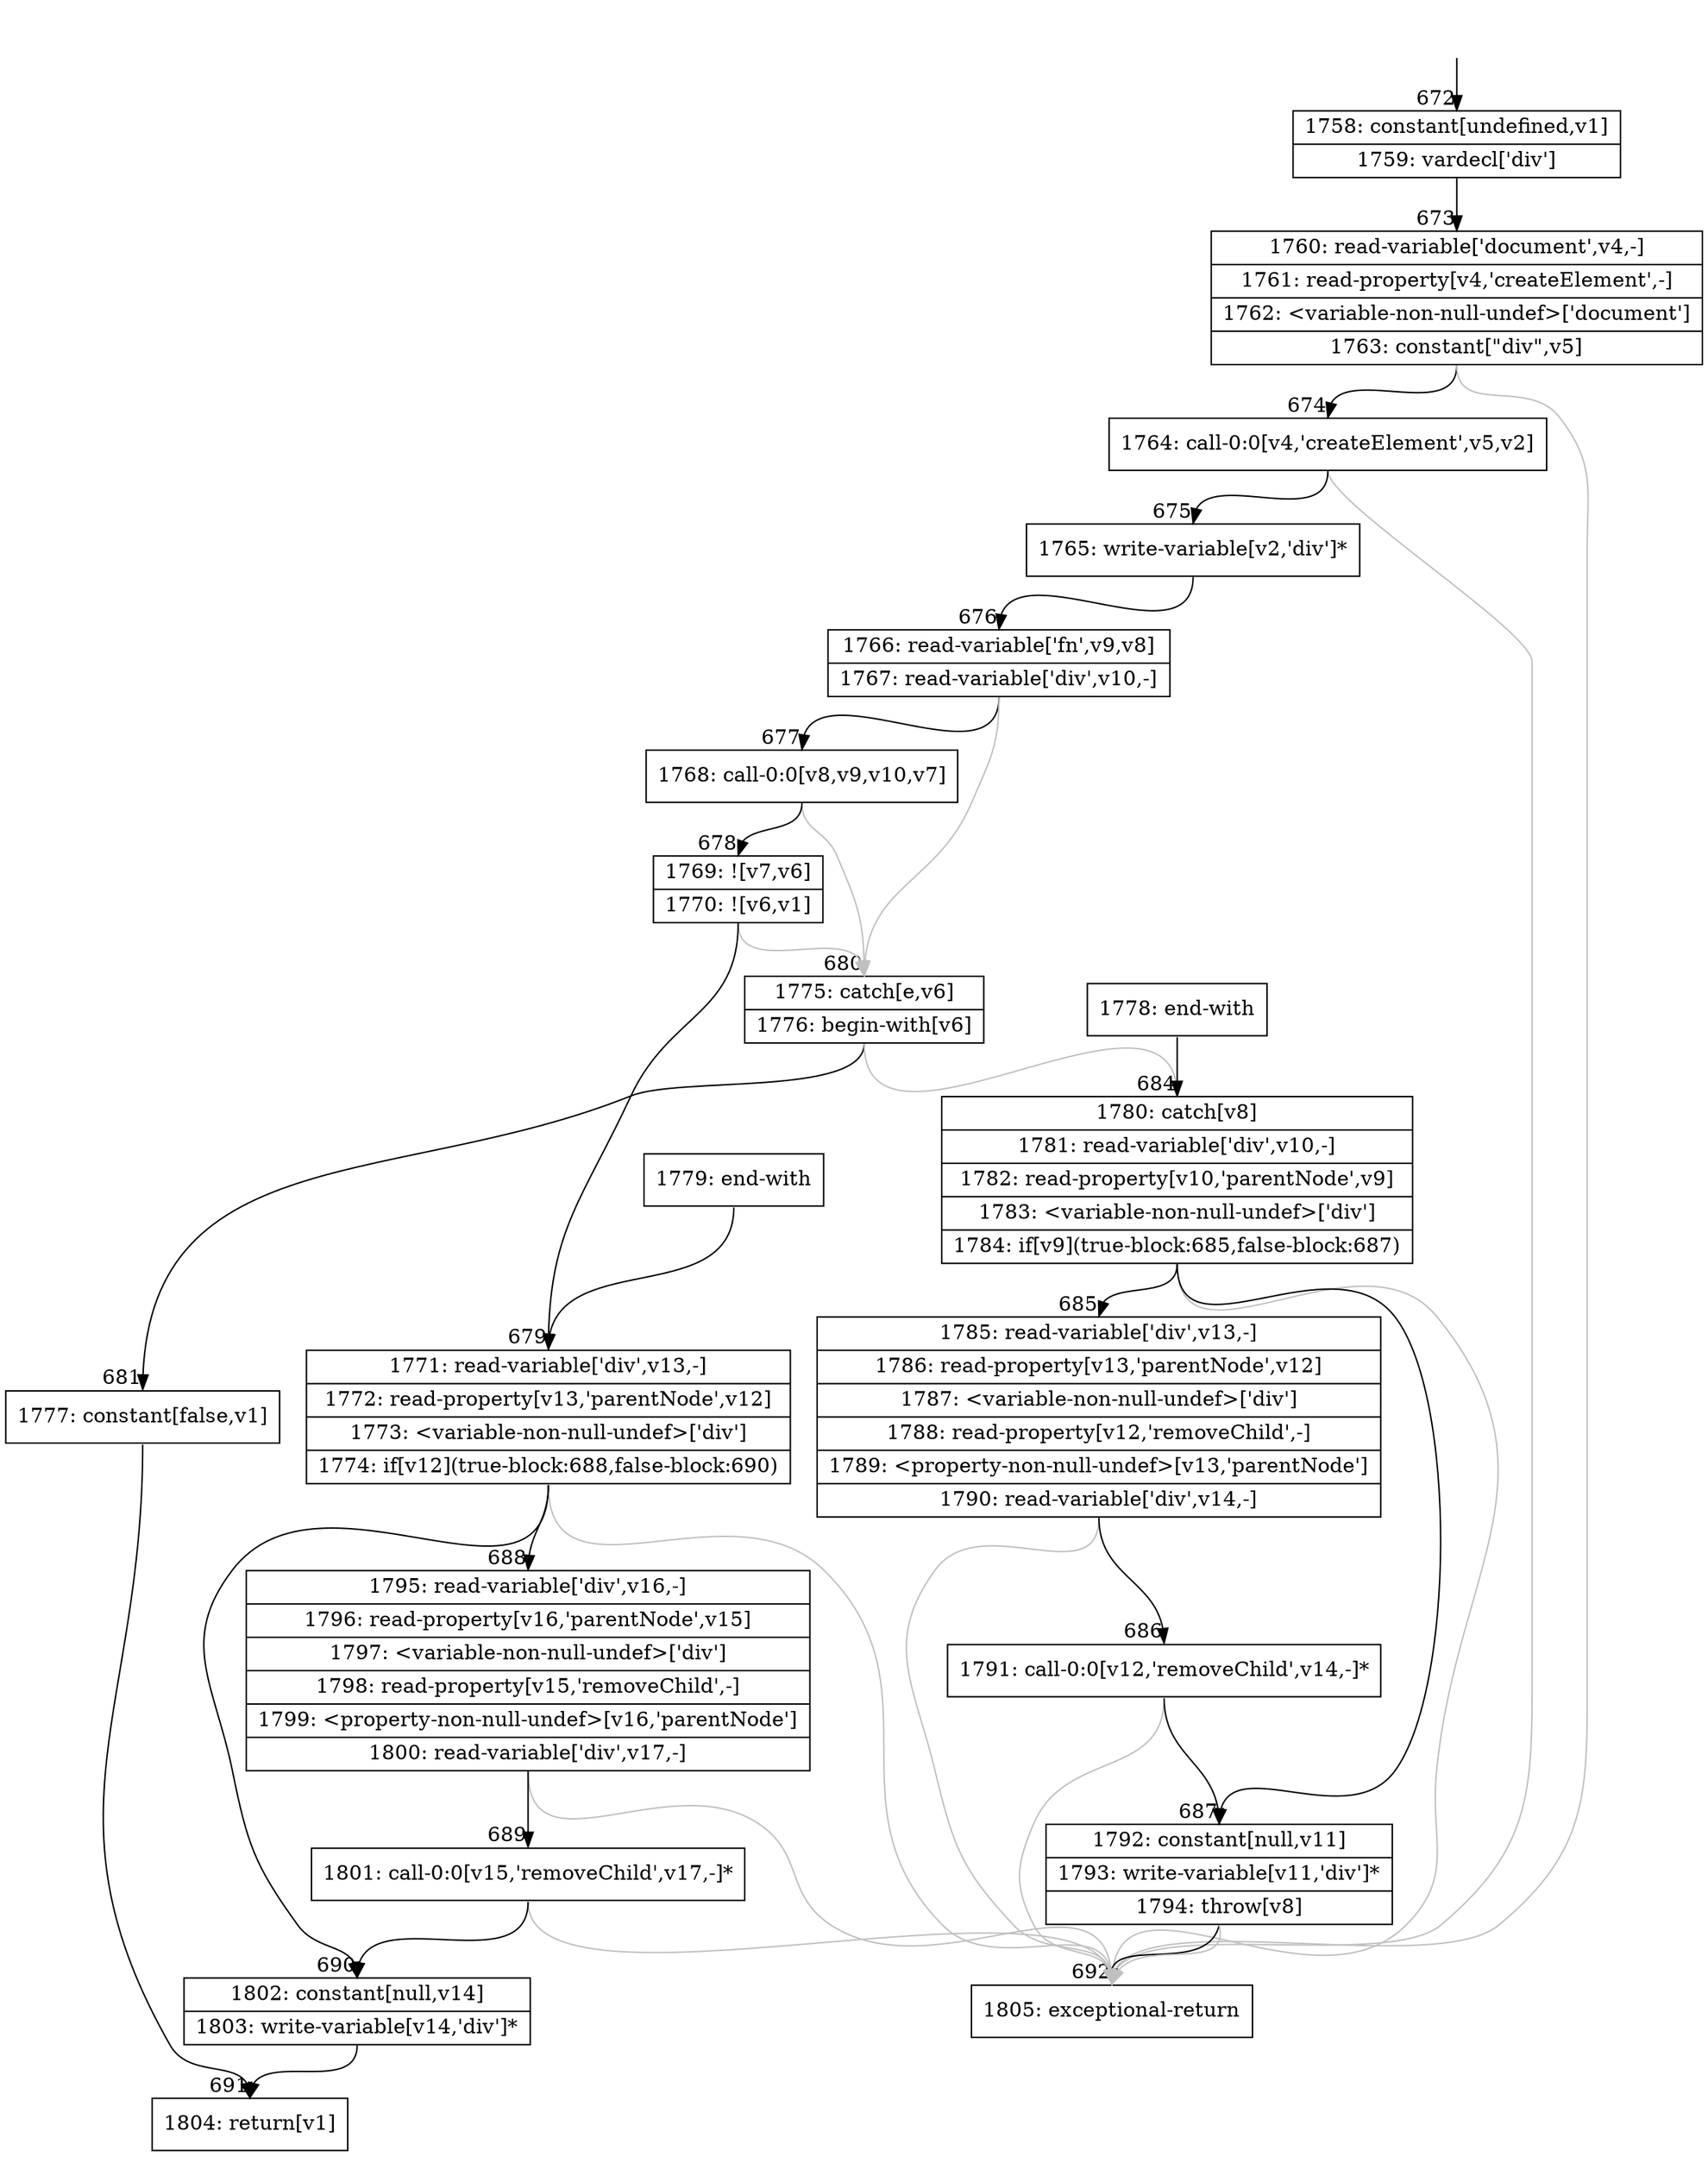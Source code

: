 digraph {
rankdir="TD"
BB_entry54[shape=none,label=""];
BB_entry54 -> BB672 [tailport=s, headport=n, headlabel="    672"]
BB672 [shape=record label="{1758: constant[undefined,v1]|1759: vardecl['div']}" ] 
BB672 -> BB673 [tailport=s, headport=n, headlabel="      673"]
BB673 [shape=record label="{1760: read-variable['document',v4,-]|1761: read-property[v4,'createElement',-]|1762: \<variable-non-null-undef\>['document']|1763: constant[\"div\",v5]}" ] 
BB673 -> BB674 [tailport=s, headport=n, headlabel="      674"]
BB673 -> BB692 [tailport=s, headport=n, color=gray, headlabel="      692"]
BB674 [shape=record label="{1764: call-0:0[v4,'createElement',v5,v2]}" ] 
BB674 -> BB675 [tailport=s, headport=n, headlabel="      675"]
BB674 -> BB692 [tailport=s, headport=n, color=gray]
BB675 [shape=record label="{1765: write-variable[v2,'div']*}" ] 
BB675 -> BB676 [tailport=s, headport=n, headlabel="      676"]
BB676 [shape=record label="{1766: read-variable['fn',v9,v8]|1767: read-variable['div',v10,-]}" ] 
BB676 -> BB677 [tailport=s, headport=n, headlabel="      677"]
BB676 -> BB680 [tailport=s, headport=n, color=gray, headlabel="      680"]
BB677 [shape=record label="{1768: call-0:0[v8,v9,v10,v7]}" ] 
BB677 -> BB678 [tailport=s, headport=n, headlabel="      678"]
BB677 -> BB680 [tailport=s, headport=n, color=gray]
BB678 [shape=record label="{1769: ![v7,v6]|1770: ![v6,v1]}" ] 
BB678 -> BB679 [tailport=s, headport=n, headlabel="      679"]
BB678 -> BB680 [tailport=s, headport=n, color=gray]
BB679 [shape=record label="{1771: read-variable['div',v13,-]|1772: read-property[v13,'parentNode',v12]|1773: \<variable-non-null-undef\>['div']|1774: if[v12](true-block:688,false-block:690)}" ] 
BB679 -> BB688 [tailport=s, headport=n, headlabel="      688"]
BB679 -> BB690 [tailport=s, headport=n, headlabel="      690"]
BB679 -> BB692 [tailport=s, headport=n, color=gray]
BB680 [shape=record label="{1775: catch[e,v6]|1776: begin-with[v6]}" ] 
BB680 -> BB681 [tailport=s, headport=n, headlabel="      681"]
BB680 -> BB684 [tailport=s, headport=n, color=gray, headlabel="      684"]
BB681 [shape=record label="{1777: constant[false,v1]}" ] 
BB681 -> BB691 [tailport=s, headport=n, headlabel="      691"]
BB682 [shape=record label="{1778: end-with}" ] 
BB682 -> BB684 [tailport=s, headport=n]
BB683 [shape=record label="{1779: end-with}" ] 
BB683 -> BB679 [tailport=s, headport=n]
BB684 [shape=record label="{1780: catch[v8]|1781: read-variable['div',v10,-]|1782: read-property[v10,'parentNode',v9]|1783: \<variable-non-null-undef\>['div']|1784: if[v9](true-block:685,false-block:687)}" ] 
BB684 -> BB685 [tailport=s, headport=n, headlabel="      685"]
BB684 -> BB687 [tailport=s, headport=n, headlabel="      687"]
BB684 -> BB692 [tailport=s, headport=n, color=gray]
BB685 [shape=record label="{1785: read-variable['div',v13,-]|1786: read-property[v13,'parentNode',v12]|1787: \<variable-non-null-undef\>['div']|1788: read-property[v12,'removeChild',-]|1789: \<property-non-null-undef\>[v13,'parentNode']|1790: read-variable['div',v14,-]}" ] 
BB685 -> BB686 [tailport=s, headport=n, headlabel="      686"]
BB685 -> BB692 [tailport=s, headport=n, color=gray]
BB686 [shape=record label="{1791: call-0:0[v12,'removeChild',v14,-]*}" ] 
BB686 -> BB687 [tailport=s, headport=n]
BB686 -> BB692 [tailport=s, headport=n, color=gray]
BB687 [shape=record label="{1792: constant[null,v11]|1793: write-variable[v11,'div']*|1794: throw[v8]}" ] 
BB687 -> BB692 [tailport=s, headport=n]
BB687 -> BB692 [tailport=s, headport=n, color=gray]
BB688 [shape=record label="{1795: read-variable['div',v16,-]|1796: read-property[v16,'parentNode',v15]|1797: \<variable-non-null-undef\>['div']|1798: read-property[v15,'removeChild',-]|1799: \<property-non-null-undef\>[v16,'parentNode']|1800: read-variable['div',v17,-]}" ] 
BB688 -> BB689 [tailport=s, headport=n, headlabel="      689"]
BB688 -> BB692 [tailport=s, headport=n, color=gray]
BB689 [shape=record label="{1801: call-0:0[v15,'removeChild',v17,-]*}" ] 
BB689 -> BB690 [tailport=s, headport=n]
BB689 -> BB692 [tailport=s, headport=n, color=gray]
BB690 [shape=record label="{1802: constant[null,v14]|1803: write-variable[v14,'div']*}" ] 
BB690 -> BB691 [tailport=s, headport=n]
BB691 [shape=record label="{1804: return[v1]}" ] 
BB692 [shape=record label="{1805: exceptional-return}" ] 
}
